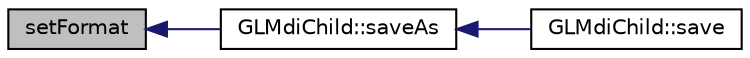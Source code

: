 digraph "setFormat"
{
  edge [fontname="Helvetica",fontsize="10",labelfontname="Helvetica",labelfontsize="10"];
  node [fontname="Helvetica",fontsize="10",shape=record];
  rankdir="LR";
  Node1 [label="setFormat",height=0.2,width=0.4,color="black", fillcolor="grey75", style="filled" fontcolor="black"];
  Node1 -> Node2 [dir="back",color="midnightblue",fontsize="10",style="solid",fontname="Helvetica"];
  Node2 [label="GLMdiChild::saveAs",height=0.2,width=0.4,color="black", fillcolor="white", style="filled",URL="$class_g_l_mdi_child.html#a8d1ce54677e6e77856db494ebd36bf4a"];
  Node2 -> Node3 [dir="back",color="midnightblue",fontsize="10",style="solid",fontname="Helvetica"];
  Node3 [label="GLMdiChild::save",height=0.2,width=0.4,color="black", fillcolor="white", style="filled",URL="$class_g_l_mdi_child.html#a69458f4271dc75dfcceabe6c7b2776b8"];
}
